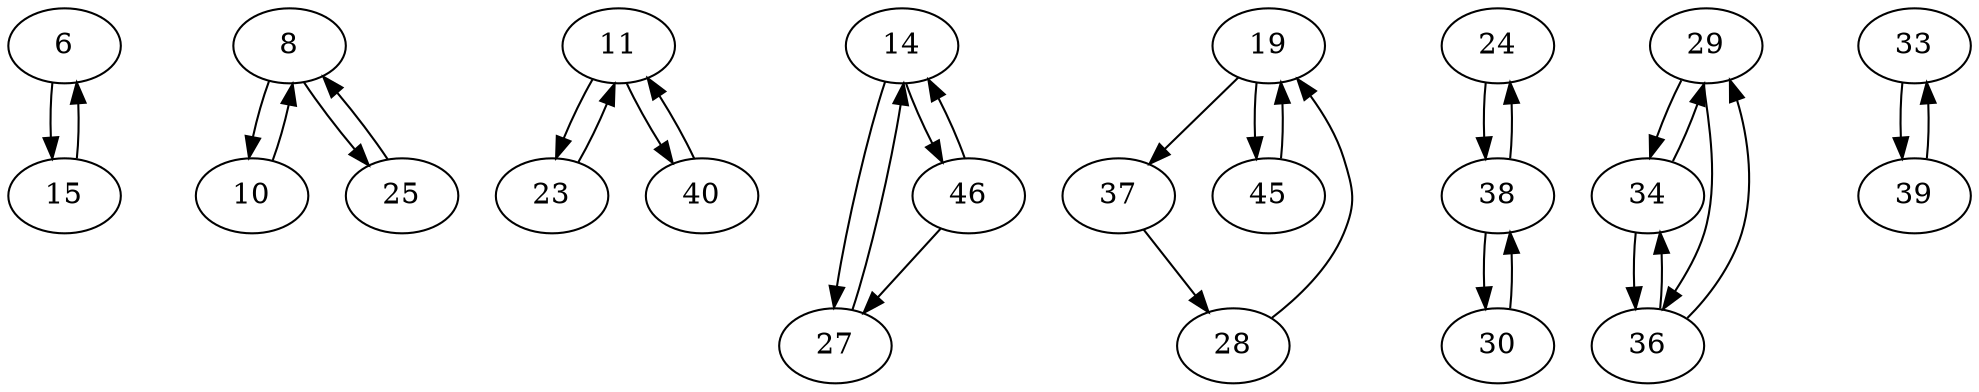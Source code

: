 digraph G {
  6 -> 15;
  8 -> 10;
  8 -> 25;
  10 -> 8;
  11 -> 23;
  11 -> 40;
  14 -> 27;
  14 -> 46;
  15 -> 6;
  19 -> 37;
  19 -> 45;
  23 -> 11;
  24 -> 38;
  25 -> 8;
  27 -> 14;
  28 -> 19;
  29 -> 34;
  29 -> 36;
  30 -> 38;
  33 -> 39;
  34 -> 29;
  34 -> 36;
  36 -> 29;
  36 -> 34;
  37 -> 28;
  38 -> 24;
  38 -> 30;
  39 -> 33;
  40 -> 11;
  45 -> 19;
  46 -> 14;
  46 -> 27;
}